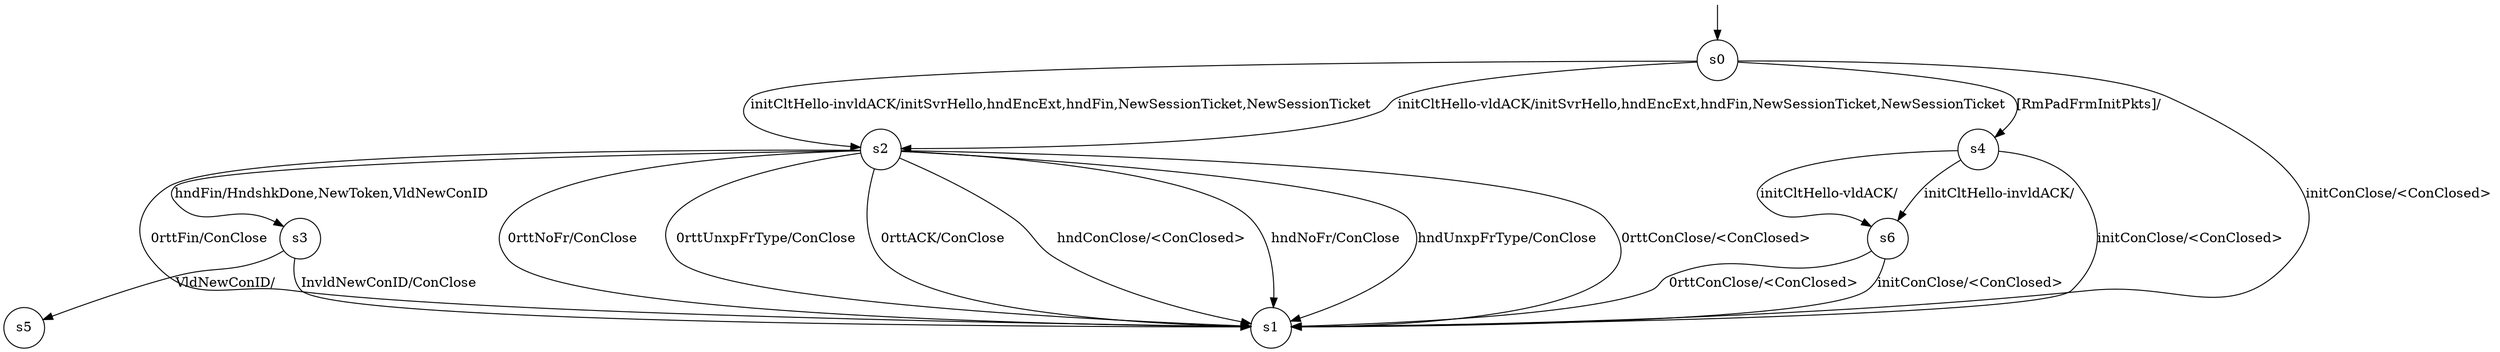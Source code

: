 digraph g {

s0 [shape="circle" label="s0"];
s1 [shape="circle" label="s1"];
s2 [shape="circle" label="s2"];
s3 [shape="circle" label="s3"];
s4 [shape="circle" label="s4"];
s5 [shape="circle" label="s5"];
s6 [shape="circle" label="s6"];
s0 -> s1 [label="initConClose/<ConClosed> "];
s0 -> s2 [label="initCltHello-vldACK/initSvrHello,hndEncExt,hndFin,NewSessionTicket,NewSessionTicket "];
s0 -> s2 [label="initCltHello-invldACK/initSvrHello,hndEncExt,hndFin,NewSessionTicket,NewSessionTicket "];
s0 -> s4 [label="[RmPadFrmInitPkts]/ "];
s2 -> s3 [label="hndFin/HndshkDone,NewToken,VldNewConID "];
s2 -> s1 [label="hndConClose/<ConClosed> "];
s2 -> s1 [label="hndNoFr/ConClose "];
s2 -> s1 [label="hndUnxpFrType/ConClose "];
s2 -> s1 [label="0rttConClose/<ConClosed> "];
s2 -> s1 [label="0rttFin/ConClose "];
s2 -> s1 [label="0rttNoFr/ConClose "];
s2 -> s1 [label="0rttUnxpFrType/ConClose "];
s2 -> s1 [label="0rttACK/ConClose "];
s3 -> s5 [label="VldNewConID/ "];
s3 -> s1 [label="InvldNewConID/ConClose "];
s4 -> s1 [label="initConClose/<ConClosed> "];
s4 -> s6 [label="initCltHello-vldACK/ "];
s4 -> s6 [label="initCltHello-invldACK/ "];
s6 -> s1 [label="initConClose/<ConClosed> "];
s6 -> s1 [label="0rttConClose/<ConClosed> "];

__start0 [label="" shape="none" width="0" height="0"];
__start0 -> s0;

}
